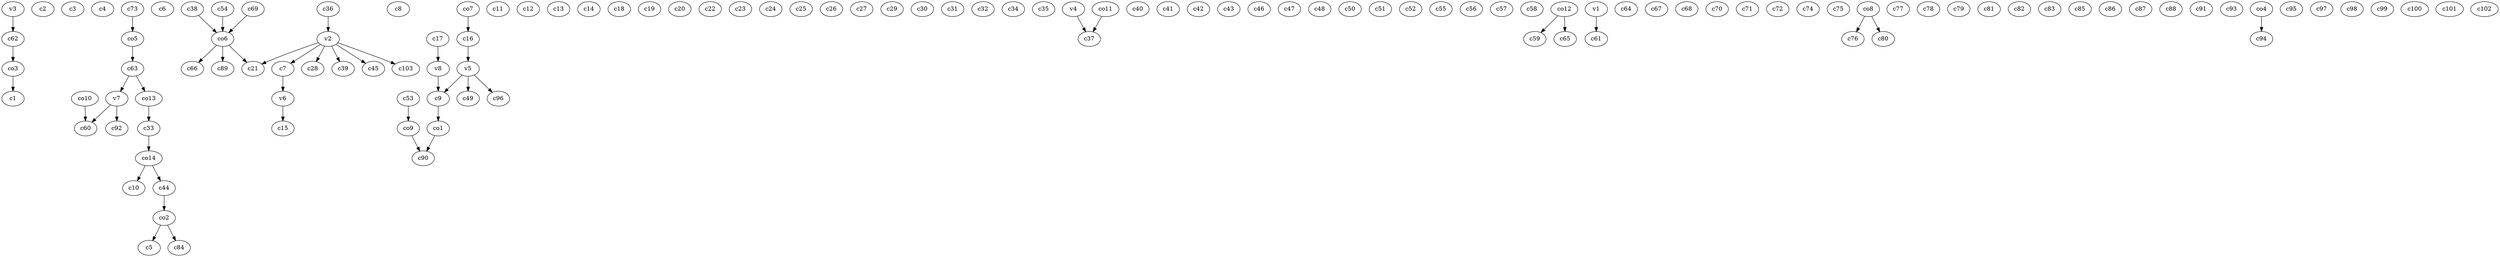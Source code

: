 strict digraph  {
c1;
c2;
c3;
c4;
c5;
c6;
c7;
c8;
c9;
c10;
c11;
c12;
c13;
c14;
c15;
c16;
c17;
c18;
c19;
c20;
c21;
c22;
c23;
c24;
c25;
c26;
c27;
c28;
c29;
c30;
c31;
c32;
c33;
c34;
c35;
c36;
c37;
c38;
c39;
c40;
c41;
c42;
c43;
c44;
c45;
c46;
c47;
c48;
c49;
c50;
c51;
c52;
c53;
c54;
c55;
c56;
c57;
c58;
c59;
c60;
c61;
c62;
c63;
c64;
c65;
c66;
c67;
c68;
c69;
c70;
c71;
c72;
c73;
c74;
c75;
c76;
c77;
c78;
c79;
c80;
c81;
c82;
c83;
c84;
c85;
c86;
c87;
c88;
c89;
c90;
c91;
c92;
c93;
c94;
c95;
c96;
c97;
c98;
c99;
c100;
c101;
c102;
c103;
v1;
v2;
v3;
v4;
v5;
v6;
v7;
v8;
co1;
co2;
co3;
co4;
co5;
co6;
co7;
co8;
co9;
co10;
co11;
co12;
co13;
co14;
c7 -> v6  [weight=1];
c9 -> co1  [weight=1];
c16 -> v5  [weight=1];
c17 -> v8  [weight=1];
c33 -> co14  [weight=1];
c36 -> v2  [weight=1];
c38 -> co6  [weight=1];
c44 -> co2  [weight=1];
c53 -> co9  [weight=1];
c54 -> co6  [weight=1];
c62 -> co3  [weight=1];
c63 -> co13  [weight=1];
c63 -> v7  [weight=1];
c69 -> co6  [weight=1];
c73 -> co5  [weight=1];
v1 -> c61  [weight=1];
v2 -> c7  [weight=1];
v2 -> c45  [weight=1];
v2 -> c39  [weight=1];
v2 -> c21  [weight=1];
v2 -> c103  [weight=1];
v2 -> c28  [weight=1];
v3 -> c62  [weight=1];
v4 -> c37  [weight=1];
v5 -> c9  [weight=1];
v5 -> c49  [weight=1];
v5 -> c96  [weight=1];
v6 -> c15  [weight=1];
v7 -> c60  [weight=1];
v7 -> c92  [weight=1];
v8 -> c9  [weight=1];
co1 -> c90  [weight=1];
co2 -> c84  [weight=1];
co2 -> c5  [weight=1];
co3 -> c1  [weight=1];
co4 -> c94  [weight=1];
co5 -> c63  [weight=1];
co6 -> c21  [weight=1];
co6 -> c66  [weight=1];
co6 -> c89  [weight=1];
co7 -> c16  [weight=1];
co8 -> c76  [weight=1];
co8 -> c80  [weight=1];
co9 -> c90  [weight=1];
co10 -> c60  [weight=1];
co11 -> c37  [weight=1];
co12 -> c65  [weight=1];
co12 -> c59  [weight=1];
co13 -> c33  [weight=1];
co14 -> c44  [weight=1];
co14 -> c10  [weight=1];
}

